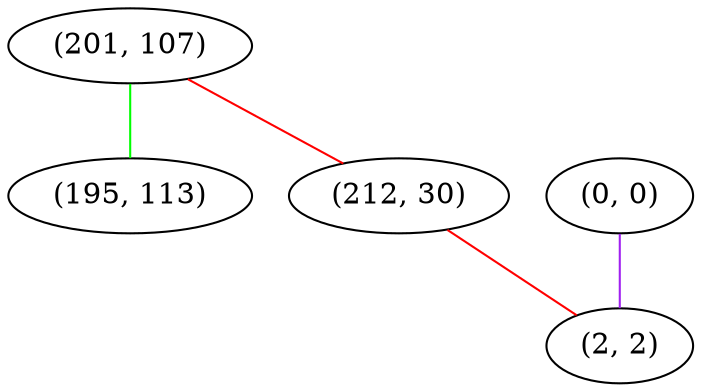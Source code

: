 graph "" {
"(201, 107)";
"(195, 113)";
"(212, 30)";
"(0, 0)";
"(2, 2)";
"(201, 107)" -- "(195, 113)"  [color=green, key=0, weight=2];
"(201, 107)" -- "(212, 30)"  [color=red, key=0, weight=1];
"(212, 30)" -- "(2, 2)"  [color=red, key=0, weight=1];
"(0, 0)" -- "(2, 2)"  [color=purple, key=0, weight=4];
}
